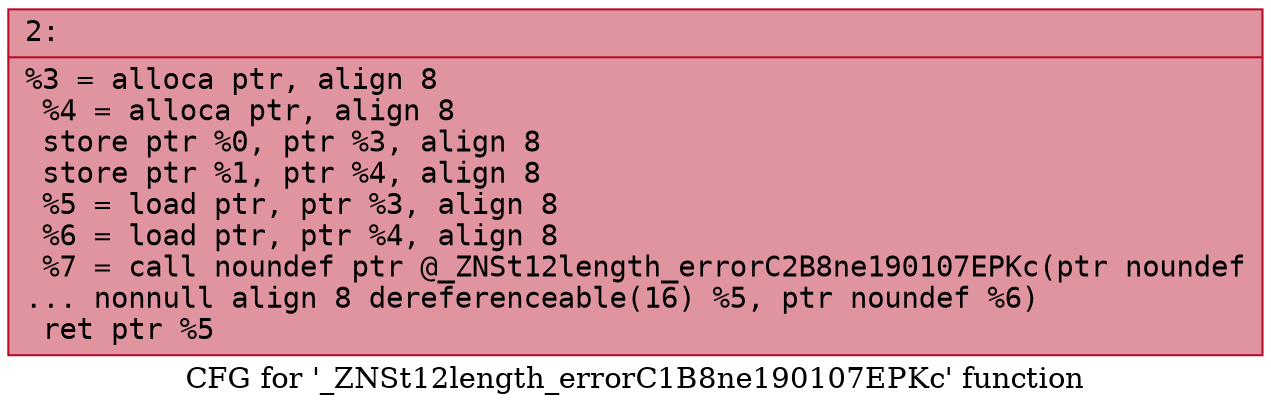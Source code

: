digraph "CFG for '_ZNSt12length_errorC1B8ne190107EPKc' function" {
	label="CFG for '_ZNSt12length_errorC1B8ne190107EPKc' function";

	Node0x600000634960 [shape=record,color="#b70d28ff", style=filled, fillcolor="#b70d2870" fontname="Courier",label="{2:\l|  %3 = alloca ptr, align 8\l  %4 = alloca ptr, align 8\l  store ptr %0, ptr %3, align 8\l  store ptr %1, ptr %4, align 8\l  %5 = load ptr, ptr %3, align 8\l  %6 = load ptr, ptr %4, align 8\l  %7 = call noundef ptr @_ZNSt12length_errorC2B8ne190107EPKc(ptr noundef\l... nonnull align 8 dereferenceable(16) %5, ptr noundef %6)\l  ret ptr %5\l}"];
}
